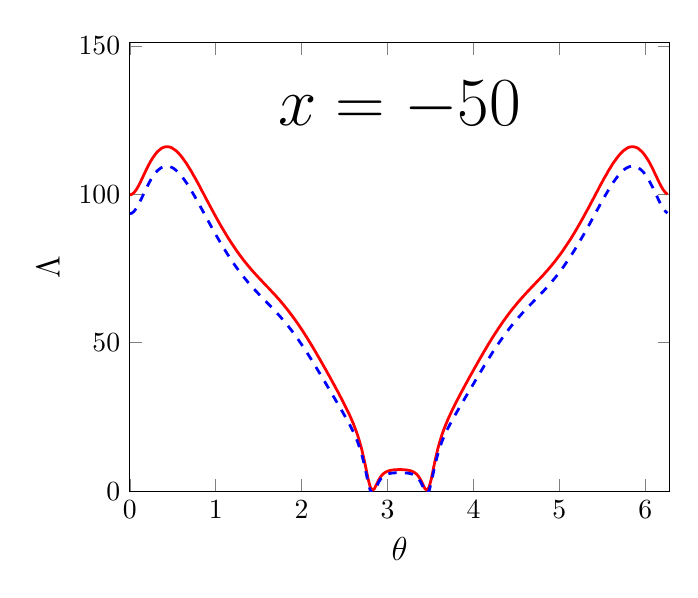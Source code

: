 \begin{tikzpicture}[scale=1]

  \begin{axis}[
    xmin = 0,
    xmax = 6.283,
    ymin = 0,
    ymax = 151,
    xlabel = {\large $\theta$},
    ylabel = {\large ${\Lambda}$},
    ylabel near ticks,
    title style={at={(0.5,0.9)},anchor=north},
    title = {\Huge $x = -50$},
  ]

\addplot[red,line width=1pt] coordinates{
(0.0e+00,9.981e+01)
(2.454e-02,1.0e+02)
(4.909e-02,1.006e+02)
(7.363e-02,1.015e+02)
(9.818e-02,1.027e+02)
(1.227e-01,1.041e+02)
(1.473e-01,1.056e+02)
(1.718e-01,1.071e+02)
(1.964e-01,1.086e+02)
(2.209e-01,1.1e+02)
(2.454e-01,1.113e+02)
(2.7e-01,1.124e+02)
(2.945e-01,1.134e+02)
(3.191e-01,1.143e+02)
(3.436e-01,1.149e+02)
(3.682e-01,1.155e+02)
(3.927e-01,1.158e+02)
(4.172e-01,1.16e+02)
(4.418e-01,1.16e+02)
(4.663e-01,1.159e+02)
(4.909e-01,1.156e+02)
(5.154e-01,1.151e+02)
(5.4e-01,1.146e+02)
(5.645e-01,1.139e+02)
(5.891e-01,1.131e+02)
(6.136e-01,1.122e+02)
(6.381e-01,1.112e+02)
(6.627e-01,1.102e+02)
(6.872e-01,1.09e+02)
(7.118e-01,1.079e+02)
(7.363e-01,1.066e+02)
(7.609e-01,1.054e+02)
(7.854e-01,1.041e+02)
(8.099e-01,1.028e+02)
(8.345e-01,1.014e+02)
(8.59e-01,1.001e+02)
(8.836e-01,9.873e+01)
(9.081e-01,9.739e+01)
(9.327e-01,9.605e+01)
(9.572e-01,9.473e+01)
(9.818e-01,9.342e+01)
(1.006e+00,9.213e+01)
(1.031e+00,9.085e+01)
(1.055e+00,8.96e+01)
(1.08e+00,8.838e+01)
(1.105e+00,8.718e+01)
(1.129e+00,8.601e+01)
(1.154e+00,8.487e+01)
(1.178e+00,8.377e+01)
(1.203e+00,8.269e+01)
(1.227e+00,8.164e+01)
(1.252e+00,8.063e+01)
(1.276e+00,7.964e+01)
(1.301e+00,7.869e+01)
(1.325e+00,7.776e+01)
(1.35e+00,7.687e+01)
(1.374e+00,7.6e+01)
(1.399e+00,7.515e+01)
(1.423e+00,7.433e+01)
(1.448e+00,7.353e+01)
(1.473e+00,7.274e+01)
(1.497e+00,7.198e+01)
(1.522e+00,7.122e+01)
(1.546e+00,7.047e+01)
(1.571e+00,6.972e+01)
(1.595e+00,6.898e+01)
(1.62e+00,6.823e+01)
(1.644e+00,6.748e+01)
(1.669e+00,6.672e+01)
(1.694e+00,6.594e+01)
(1.718e+00,6.515e+01)
(1.743e+00,6.435e+01)
(1.767e+00,6.352e+01)
(1.792e+00,6.267e+01)
(1.816e+00,6.18e+01)
(1.841e+00,6.091e+01)
(1.865e+00,5.999e+01)
(1.89e+00,5.904e+01)
(1.914e+00,5.807e+01)
(1.939e+00,5.707e+01)
(1.964e+00,5.604e+01)
(1.988e+00,5.499e+01)
(2.013e+00,5.391e+01)
(2.037e+00,5.281e+01)
(2.062e+00,5.169e+01)
(2.086e+00,5.055e+01)
(2.111e+00,4.938e+01)
(2.135e+00,4.82e+01)
(2.16e+00,4.7e+01)
(2.184e+00,4.578e+01)
(2.209e+00,4.455e+01)
(2.233e+00,4.331e+01)
(2.258e+00,4.205e+01)
(2.283e+00,4.079e+01)
(2.307e+00,3.951e+01)
(2.332e+00,3.823e+01)
(2.356e+00,3.694e+01)
(2.381e+00,3.564e+01)
(2.405e+00,3.432e+01)
(2.43e+00,3.3e+01)
(2.454e+00,3.165e+01)
(2.479e+00,3.028e+01)
(2.503e+00,2.888e+01)
(2.528e+00,2.744e+01)
(2.553e+00,2.595e+01)
(2.577e+00,2.438e+01)
(2.602e+00,2.271e+01)
(2.626e+00,2.09e+01)
(2.651e+00,1.89e+01)
(2.675e+00,1.664e+01)
(2.7e+00,1.404e+01)
(2.724e+00,1.102e+01)
(2.749e+00,7.635e+00)
(2.773e+00,4.189e+00)
(2.798e+00,1.448e+00)
(2.822e+00,2.818e-01)
(2.847e+00,8.204e-01)
(2.872e+00,2.256e+00)
(2.896e+00,3.745e+00)
(2.921e+00,4.909e+00)
(2.945e+00,5.728e+00)
(2.97e+00,6.281e+00)
(2.994e+00,6.653e+00)
(3.019e+00,6.899e+00)
(3.043e+00,7.061e+00)
(3.068e+00,7.163e+00)
(3.092e+00,7.225e+00)
(3.117e+00,7.255e+00)
(3.142e+00,7.266e+00)
(3.166e+00,7.255e+00)
(3.191e+00,7.225e+00)
(3.215e+00,7.163e+00)
(3.24e+00,7.061e+00)
(3.264e+00,6.899e+00)
(3.289e+00,6.653e+00)
(3.313e+00,6.281e+00)
(3.338e+00,5.728e+00)
(3.362e+00,4.909e+00)
(3.387e+00,3.745e+00)
(3.412e+00,2.256e+00)
(3.436e+00,8.204e-01)
(3.461e+00,2.818e-01)
(3.485e+00,1.448e+00)
(3.51e+00,4.189e+00)
(3.534e+00,7.635e+00)
(3.559e+00,1.102e+01)
(3.583e+00,1.404e+01)
(3.608e+00,1.664e+01)
(3.632e+00,1.89e+01)
(3.657e+00,2.09e+01)
(3.682e+00,2.271e+01)
(3.706e+00,2.438e+01)
(3.731e+00,2.595e+01)
(3.755e+00,2.744e+01)
(3.78e+00,2.888e+01)
(3.804e+00,3.028e+01)
(3.829e+00,3.165e+01)
(3.853e+00,3.3e+01)
(3.878e+00,3.432e+01)
(3.902e+00,3.564e+01)
(3.927e+00,3.694e+01)
(3.951e+00,3.823e+01)
(3.976e+00,3.951e+01)
(4.001e+00,4.079e+01)
(4.025e+00,4.205e+01)
(4.05e+00,4.331e+01)
(4.074e+00,4.455e+01)
(4.099e+00,4.578e+01)
(4.123e+00,4.7e+01)
(4.148e+00,4.82e+01)
(4.172e+00,4.938e+01)
(4.197e+00,5.055e+01)
(4.221e+00,5.169e+01)
(4.246e+00,5.281e+01)
(4.271e+00,5.391e+01)
(4.295e+00,5.499e+01)
(4.32e+00,5.604e+01)
(4.344e+00,5.707e+01)
(4.369e+00,5.807e+01)
(4.393e+00,5.904e+01)
(4.418e+00,5.999e+01)
(4.442e+00,6.091e+01)
(4.467e+00,6.18e+01)
(4.492e+00,6.267e+01)
(4.516e+00,6.352e+01)
(4.541e+00,6.435e+01)
(4.565e+00,6.515e+01)
(4.59e+00,6.594e+01)
(4.614e+00,6.672e+01)
(4.639e+00,6.748e+01)
(4.663e+00,6.823e+01)
(4.688e+00,6.898e+01)
(4.712e+00,6.972e+01)
(4.737e+00,7.047e+01)
(4.761e+00,7.122e+01)
(4.786e+00,7.198e+01)
(4.811e+00,7.274e+01)
(4.835e+00,7.353e+01)
(4.86e+00,7.433e+01)
(4.884e+00,7.515e+01)
(4.909e+00,7.6e+01)
(4.933e+00,7.687e+01)
(4.958e+00,7.776e+01)
(4.982e+00,7.869e+01)
(5.007e+00,7.964e+01)
(5.032e+00,8.063e+01)
(5.056e+00,8.164e+01)
(5.08e+00,8.269e+01)
(5.105e+00,8.377e+01)
(5.13e+00,8.487e+01)
(5.154e+00,8.601e+01)
(5.179e+00,8.718e+01)
(5.203e+00,8.838e+01)
(5.228e+00,8.96e+01)
(5.252e+00,9.085e+01)
(5.277e+00,9.213e+01)
(5.301e+00,9.342e+01)
(5.326e+00,9.473e+01)
(5.351e+00,9.605e+01)
(5.375e+00,9.739e+01)
(5.4e+00,9.873e+01)
(5.424e+00,1.001e+02)
(5.449e+00,1.014e+02)
(5.473e+00,1.028e+02)
(5.498e+00,1.041e+02)
(5.522e+00,1.054e+02)
(5.547e+00,1.066e+02)
(5.571e+00,1.079e+02)
(5.596e+00,1.09e+02)
(5.62e+00,1.102e+02)
(5.645e+00,1.112e+02)
(5.67e+00,1.122e+02)
(5.694e+00,1.131e+02)
(5.719e+00,1.139e+02)
(5.743e+00,1.146e+02)
(5.768e+00,1.151e+02)
(5.792e+00,1.156e+02)
(5.817e+00,1.159e+02)
(5.841e+00,1.16e+02)
(5.866e+00,1.16e+02)
(5.891e+00,1.158e+02)
(5.915e+00,1.155e+02)
(5.94e+00,1.149e+02)
(5.964e+00,1.143e+02)
(5.989e+00,1.134e+02)
(6.013e+00,1.124e+02)
(6.038e+00,1.113e+02)
(6.062e+00,1.1e+02)
(6.087e+00,1.086e+02)
(6.111e+00,1.071e+02)
(6.136e+00,1.056e+02)
(6.16e+00,1.041e+02)
(6.185e+00,1.027e+02)
(6.21e+00,1.015e+02)
(6.234e+00,1.006e+02)
(6.259e+00,1.0e+02)
};

\addplot[blue,dashed,line width=1pt] coordinates{
(0.0e+00,9.344e+01)
(2.454e-02,9.365e+01)
(4.909e-02,9.426e+01)
(7.363e-02,9.521e+01)
(9.818e-02,9.642e+01)
(1.227e-01,9.782e+01)
(1.473e-01,9.931e+01)
(1.718e-01,1.008e+02)
(1.964e-01,1.023e+02)
(2.209e-01,1.037e+02)
(2.454e-01,1.05e+02)
(2.7e-01,1.061e+02)
(2.945e-01,1.071e+02)
(3.191e-01,1.079e+02)
(3.436e-01,1.085e+02)
(3.682e-01,1.09e+02)
(3.927e-01,1.093e+02)
(4.172e-01,1.095e+02)
(4.418e-01,1.095e+02)
(4.663e-01,1.093e+02)
(4.909e-01,1.09e+02)
(5.154e-01,1.086e+02)
(5.4e-01,1.08e+02)
(5.645e-01,1.073e+02)
(5.891e-01,1.065e+02)
(6.136e-01,1.057e+02)
(6.381e-01,1.047e+02)
(6.627e-01,1.037e+02)
(6.872e-01,1.026e+02)
(7.118e-01,1.014e+02)
(7.363e-01,1.002e+02)
(7.609e-01,9.897e+01)
(7.854e-01,9.771e+01)
(8.099e-01,9.643e+01)
(8.345e-01,9.513e+01)
(8.59e-01,9.383e+01)
(8.836e-01,9.252e+01)
(9.081e-01,9.121e+01)
(9.327e-01,8.992e+01)
(9.572e-01,8.863e+01)
(9.818e-01,8.736e+01)
(1.006e+00,8.61e+01)
(1.031e+00,8.486e+01)
(1.055e+00,8.365e+01)
(1.08e+00,8.246e+01)
(1.105e+00,8.13e+01)
(1.129e+00,8.016e+01)
(1.154e+00,7.906e+01)
(1.178e+00,7.798e+01)
(1.203e+00,7.693e+01)
(1.227e+00,7.591e+01)
(1.252e+00,7.492e+01)
(1.276e+00,7.397e+01)
(1.301e+00,7.304e+01)
(1.325e+00,7.214e+01)
(1.35e+00,7.126e+01)
(1.374e+00,7.042e+01)
(1.399e+00,6.959e+01)
(1.423e+00,6.879e+01)
(1.448e+00,6.801e+01)
(1.473e+00,6.724e+01)
(1.497e+00,6.649e+01)
(1.522e+00,6.575e+01)
(1.546e+00,6.502e+01)
(1.571e+00,6.429e+01)
(1.595e+00,6.356e+01)
(1.62e+00,6.283e+01)
(1.644e+00,6.21e+01)
(1.669e+00,6.135e+01)
(1.694e+00,6.059e+01)
(1.718e+00,5.982e+01)
(1.743e+00,5.903e+01)
(1.767e+00,5.823e+01)
(1.792e+00,5.74e+01)
(1.816e+00,5.654e+01)
(1.841e+00,5.567e+01)
(1.865e+00,5.477e+01)
(1.89e+00,5.384e+01)
(1.914e+00,5.289e+01)
(1.939e+00,5.191e+01)
(1.964e+00,5.091e+01)
(1.988e+00,4.988e+01)
(2.013e+00,4.883e+01)
(2.037e+00,4.776e+01)
(2.062e+00,4.667e+01)
(2.086e+00,4.555e+01)
(2.111e+00,4.442e+01)
(2.135e+00,4.328e+01)
(2.16e+00,4.212e+01)
(2.184e+00,4.094e+01)
(2.209e+00,3.976e+01)
(2.233e+00,3.857e+01)
(2.258e+00,3.738e+01)
(2.283e+00,3.618e+01)
(2.307e+00,3.498e+01)
(2.332e+00,3.378e+01)
(2.356e+00,3.258e+01)
(2.381e+00,3.138e+01)
(2.405e+00,3.018e+01)
(2.43e+00,2.897e+01)
(2.454e+00,2.776e+01)
(2.479e+00,2.654e+01)
(2.503e+00,2.53e+01)
(2.528e+00,2.404e+01)
(2.553e+00,2.274e+01)
(2.577e+00,2.138e+01)
(2.602e+00,1.994e+01)
(2.626e+00,1.837e+01)
(2.651e+00,1.663e+01)
(2.675e+00,1.463e+01)
(2.7e+00,1.229e+01)
(2.724e+00,9.516e+00)
(2.749e+00,6.317e+00)
(2.773e+00,2.979e+00)
(2.798e+00,2.929e-01)
(2.822e+00,-7.803e-01)
(2.847e+00,-7.785e-02)
(2.872e+00,1.489e+00)
(2.896e+00,3.014e+00)
(2.921e+00,4.141e+00)
(2.945e+00,4.9e+00)
(2.97e+00,5.393e+00)
(2.994e+00,5.716e+00)
(3.019e+00,5.923e+00)
(3.043e+00,6.055e+00)
(3.068e+00,6.131e+00)
(3.092e+00,6.175e+00)
(3.117e+00,6.194e+00)
(3.142e+00,6.201e+00)
(3.166e+00,6.194e+00)
(3.191e+00,6.175e+00)
(3.215e+00,6.131e+00)
(3.24e+00,6.055e+00)
(3.264e+00,5.923e+00)
(3.289e+00,5.716e+00)
(3.313e+00,5.393e+00)
(3.338e+00,4.9e+00)
(3.362e+00,4.141e+00)
(3.387e+00,3.014e+00)
(3.412e+00,1.489e+00)
(3.436e+00,-7.785e-02)
(3.461e+00,-7.803e-01)
(3.485e+00,2.929e-01)
(3.51e+00,2.979e+00)
(3.534e+00,6.317e+00)
(3.559e+00,9.516e+00)
(3.583e+00,1.229e+01)
(3.608e+00,1.463e+01)
(3.632e+00,1.663e+01)
(3.657e+00,1.837e+01)
(3.682e+00,1.994e+01)
(3.706e+00,2.138e+01)
(3.731e+00,2.274e+01)
(3.755e+00,2.404e+01)
(3.78e+00,2.53e+01)
(3.804e+00,2.654e+01)
(3.829e+00,2.776e+01)
(3.853e+00,2.897e+01)
(3.878e+00,3.018e+01)
(3.902e+00,3.138e+01)
(3.927e+00,3.258e+01)
(3.951e+00,3.378e+01)
(3.976e+00,3.498e+01)
(4.001e+00,3.618e+01)
(4.025e+00,3.738e+01)
(4.05e+00,3.857e+01)
(4.074e+00,3.976e+01)
(4.099e+00,4.094e+01)
(4.123e+00,4.212e+01)
(4.148e+00,4.328e+01)
(4.172e+00,4.442e+01)
(4.197e+00,4.555e+01)
(4.221e+00,4.667e+01)
(4.246e+00,4.776e+01)
(4.271e+00,4.883e+01)
(4.295e+00,4.988e+01)
(4.32e+00,5.091e+01)
(4.344e+00,5.191e+01)
(4.369e+00,5.289e+01)
(4.393e+00,5.384e+01)
(4.418e+00,5.477e+01)
(4.442e+00,5.567e+01)
(4.467e+00,5.654e+01)
(4.492e+00,5.74e+01)
(4.516e+00,5.823e+01)
(4.541e+00,5.903e+01)
(4.565e+00,5.982e+01)
(4.59e+00,6.059e+01)
(4.614e+00,6.135e+01)
(4.639e+00,6.21e+01)
(4.663e+00,6.283e+01)
(4.688e+00,6.356e+01)
(4.712e+00,6.429e+01)
(4.737e+00,6.502e+01)
(4.761e+00,6.575e+01)
(4.786e+00,6.649e+01)
(4.811e+00,6.724e+01)
(4.835e+00,6.801e+01)
(4.86e+00,6.879e+01)
(4.884e+00,6.959e+01)
(4.909e+00,7.042e+01)
(4.933e+00,7.126e+01)
(4.958e+00,7.214e+01)
(4.982e+00,7.304e+01)
(5.007e+00,7.397e+01)
(5.032e+00,7.492e+01)
(5.056e+00,7.591e+01)
(5.08e+00,7.693e+01)
(5.105e+00,7.798e+01)
(5.13e+00,7.906e+01)
(5.154e+00,8.016e+01)
(5.179e+00,8.13e+01)
(5.203e+00,8.246e+01)
(5.228e+00,8.365e+01)
(5.252e+00,8.486e+01)
(5.277e+00,8.61e+01)
(5.301e+00,8.736e+01)
(5.326e+00,8.863e+01)
(5.351e+00,8.992e+01)
(5.375e+00,9.121e+01)
(5.4e+00,9.252e+01)
(5.424e+00,9.383e+01)
(5.449e+00,9.513e+01)
(5.473e+00,9.643e+01)
(5.498e+00,9.771e+01)
(5.522e+00,9.897e+01)
(5.547e+00,1.002e+02)
(5.571e+00,1.014e+02)
(5.596e+00,1.026e+02)
(5.62e+00,1.037e+02)
(5.645e+00,1.047e+02)
(5.67e+00,1.057e+02)
(5.694e+00,1.065e+02)
(5.719e+00,1.073e+02)
(5.743e+00,1.08e+02)
(5.768e+00,1.086e+02)
(5.792e+00,1.09e+02)
(5.817e+00,1.093e+02)
(5.841e+00,1.095e+02)
(5.866e+00,1.095e+02)
(5.891e+00,1.093e+02)
(5.915e+00,1.09e+02)
(5.94e+00,1.085e+02)
(5.964e+00,1.079e+02)
(5.989e+00,1.071e+02)
(6.013e+00,1.061e+02)
(6.038e+00,1.05e+02)
(6.062e+00,1.037e+02)
(6.087e+00,1.023e+02)
(6.111e+00,1.008e+02)
(6.136e+00,9.931e+01)
(6.16e+00,9.782e+01)
(6.185e+00,9.642e+01)
(6.21e+00,9.521e+01)
(6.234e+00,9.426e+01)
(6.259e+00,9.365e+01)
};

\end{axis}


\end{tikzpicture}
